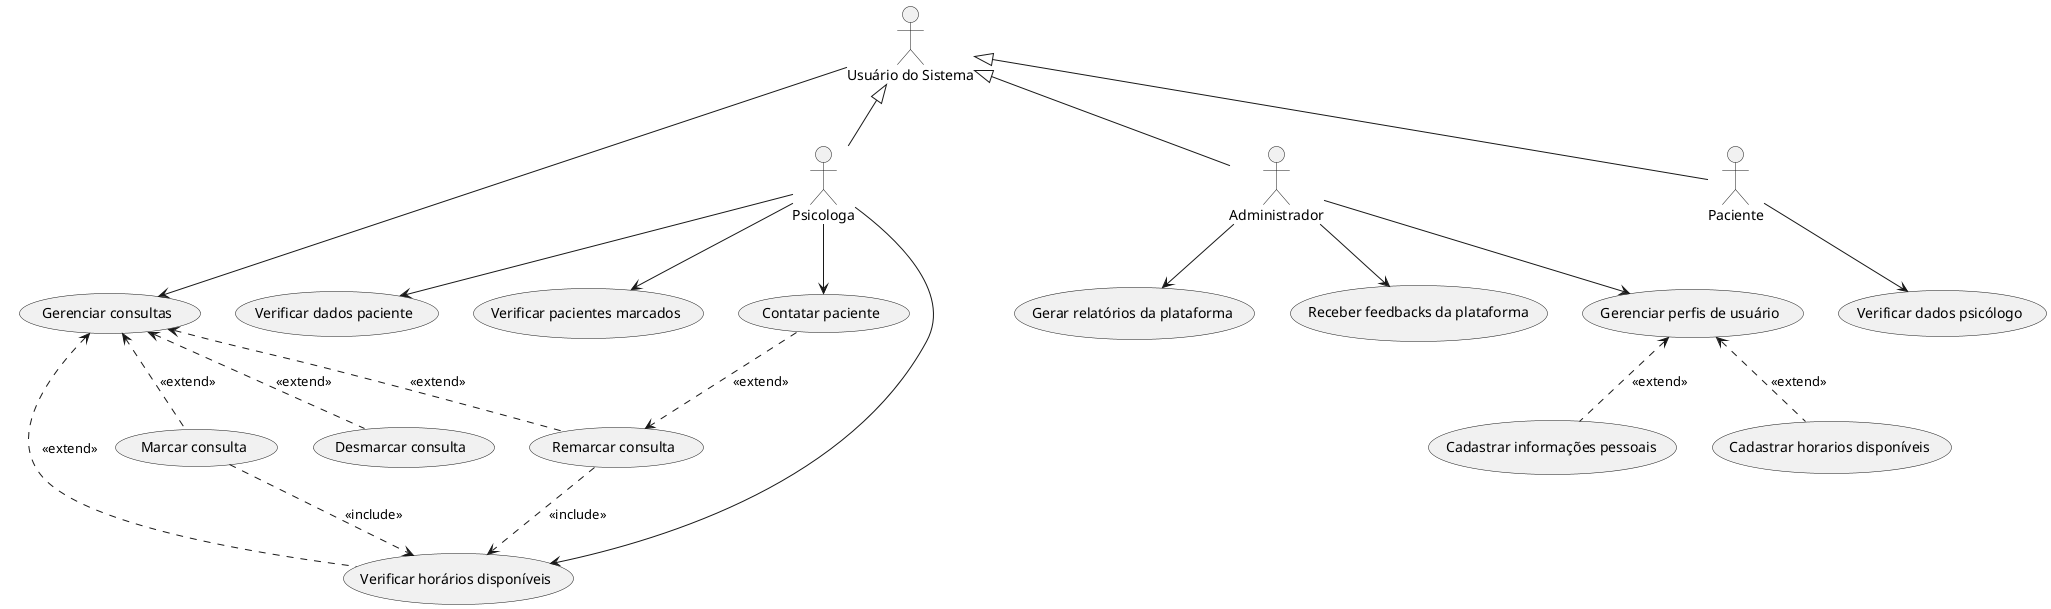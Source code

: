 @startuml
"Administrador" as admin
"Psicologa" as psi
"Paciente" as paci
"Usuário do Sistema" as user

"Cadastrar informações pessoais" as (cad)
"Marcar consulta" as (mar)
"Gerenciar consultas" as (gerenciarConsultas)
"Remarcar consulta" as (rem)
"Desmarcar consulta" as (desm)
"Verificar horários disponíveis" as (verificarHorarios)
"Verificar dados psicólogo" as (verificarPsico)
"Verificar dados paciente" as (verificarPaciente)
"Verificar pacientes marcados" as (verificarMarcados)
"Cadastrar horarios disponíveis" as (hor)

admin --> (Gerar relatórios da plataforma)
admin --> (Receber feedbacks da plataforma)
admin --> (Gerenciar perfis de usuário)

(Gerenciar perfis de usuário) <.. (cad): <<extend>>
(Gerenciar perfis de usuário) <.. (hor): <<extend>>

user <|-- psi
user <|-- paci
user <|-- admin



(gerenciarConsultas) <-u- user


(rem) .u.> (gerenciarConsultas) : <<extend>>
(desm) .u.> (gerenciarConsultas) : <<extend>>
(mar) .u.> (gerenciarConsultas) : <<extend>>
(rem) <.u. (Contatar paciente) : <<extend>>
(verificarHorarios) .u.> (gerenciarConsultas) : <<extend>>

psi -d-> (Contatar paciente)
psi -d-> (verificarHorarios)

(rem) ..> (verificarHorarios) : <<include>>
(mar) .down.> (verificarHorarios) : <<include>> 

psi -d-> (verificarPaciente)
psi -d-> (verificarMarcados)
paci -d-> (verificarPsico)
@enduml